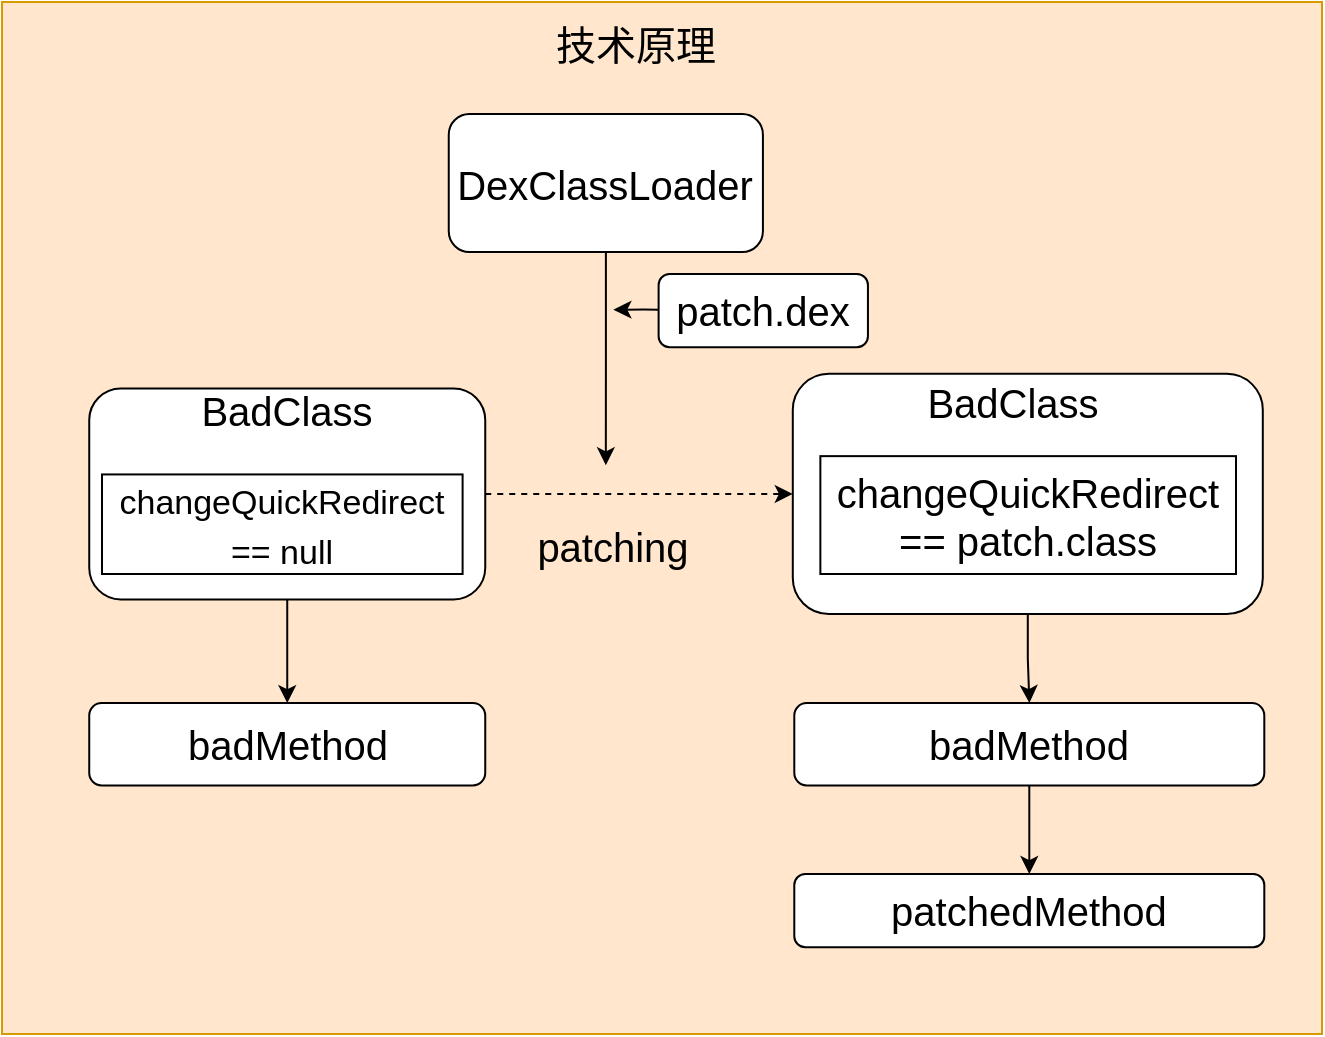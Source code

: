 <mxfile version="21.6.8" type="github">
  <diagram name="第 1 页" id="JCBjkCLGv-mGn7cTgzja">
    <mxGraphModel dx="1363" dy="871" grid="1" gridSize="10" guides="1" tooltips="1" connect="1" arrows="1" fold="1" page="1" pageScale="1" pageWidth="827" pageHeight="1169" math="0" shadow="0">
      <root>
        <mxCell id="0" />
        <mxCell id="1" parent="0" />
        <mxCell id="ZMctdt1gRGC9c0d_QTDr-33" value="" style="group" vertex="1" connectable="0" parent="1">
          <mxGeometry x="84" y="104" width="660" height="516" as="geometry" />
        </mxCell>
        <mxCell id="ZMctdt1gRGC9c0d_QTDr-28" value="" style="rounded=0;whiteSpace=wrap;html=1;fillColor=#ffe6cc;strokeColor=#d79b00;" vertex="1" parent="ZMctdt1gRGC9c0d_QTDr-33">
          <mxGeometry width="660" height="516" as="geometry" />
        </mxCell>
        <mxCell id="ZMctdt1gRGC9c0d_QTDr-30" value="技术原理" style="text;html=1;strokeColor=none;fillColor=none;align=center;verticalAlign=middle;whiteSpace=wrap;rounded=0;fontSize=20;" vertex="1" parent="ZMctdt1gRGC9c0d_QTDr-33">
          <mxGeometry x="260" y="6" width="114" height="30" as="geometry" />
        </mxCell>
        <mxCell id="ZMctdt1gRGC9c0d_QTDr-12" style="edgeStyle=orthogonalEdgeStyle;rounded=0;orthogonalLoop=1;jettySize=auto;html=1;" edge="1" parent="ZMctdt1gRGC9c0d_QTDr-33" source="ZMctdt1gRGC9c0d_QTDr-1">
          <mxGeometry relative="1" as="geometry">
            <mxPoint x="301.921" y="231.643" as="targetPoint" />
          </mxGeometry>
        </mxCell>
        <mxCell id="ZMctdt1gRGC9c0d_QTDr-1" value="DexClassLoader" style="rounded=1;whiteSpace=wrap;html=1;fontSize=20;" vertex="1" parent="ZMctdt1gRGC9c0d_QTDr-33">
          <mxGeometry x="223.38" y="56" width="157.08" height="69" as="geometry" />
        </mxCell>
        <mxCell id="ZMctdt1gRGC9c0d_QTDr-4" value="" style="rounded=1;whiteSpace=wrap;html=1;fontSize=20;" vertex="1" parent="ZMctdt1gRGC9c0d_QTDr-33">
          <mxGeometry x="43.62" y="193.2" width="198" height="105.52" as="geometry" />
        </mxCell>
        <mxCell id="ZMctdt1gRGC9c0d_QTDr-5" value="BadClass" style="text;html=1;strokeColor=none;fillColor=none;align=center;verticalAlign=middle;whiteSpace=wrap;rounded=0;fontSize=20;" vertex="1" parent="ZMctdt1gRGC9c0d_QTDr-33">
          <mxGeometry x="120.0" y="190.479" width="45.231" height="27.44" as="geometry" />
        </mxCell>
        <mxCell id="ZMctdt1gRGC9c0d_QTDr-7" value="&lt;font style=&quot;font-size: 17px;&quot;&gt;changeQuickRedirect == null&lt;/font&gt;" style="rounded=0;whiteSpace=wrap;html=1;fontSize=20;" vertex="1" parent="ZMctdt1gRGC9c0d_QTDr-33">
          <mxGeometry x="50" y="236.22" width="180.3" height="49.78" as="geometry" />
        </mxCell>
        <mxCell id="ZMctdt1gRGC9c0d_QTDr-8" value="" style="whiteSpace=wrap;html=1;rounded=1;" vertex="1" parent="ZMctdt1gRGC9c0d_QTDr-33">
          <mxGeometry x="395.4" y="185.91" width="235" height="120.09" as="geometry" />
        </mxCell>
        <mxCell id="ZMctdt1gRGC9c0d_QTDr-9" value="" style="edgeStyle=orthogonalEdgeStyle;rounded=0;orthogonalLoop=1;jettySize=auto;html=1;dashed=1;" edge="1" parent="ZMctdt1gRGC9c0d_QTDr-33" source="ZMctdt1gRGC9c0d_QTDr-4" target="ZMctdt1gRGC9c0d_QTDr-8">
          <mxGeometry relative="1" as="geometry" />
        </mxCell>
        <mxCell id="ZMctdt1gRGC9c0d_QTDr-10" value="BadClass" style="text;html=1;strokeColor=none;fillColor=none;align=center;verticalAlign=middle;whiteSpace=wrap;rounded=0;fontSize=20;" vertex="1" parent="ZMctdt1gRGC9c0d_QTDr-33">
          <mxGeometry x="483.084" y="185.909" width="45.231" height="27.44" as="geometry" />
        </mxCell>
        <mxCell id="ZMctdt1gRGC9c0d_QTDr-11" value="changeQuickRedirect == patch.class" style="rounded=0;whiteSpace=wrap;html=1;fontSize=20;" vertex="1" parent="ZMctdt1gRGC9c0d_QTDr-33">
          <mxGeometry x="409.18" y="227.07" width="207.82" height="58.93" as="geometry" />
        </mxCell>
        <mxCell id="ZMctdt1gRGC9c0d_QTDr-17" value="" style="edgeStyle=orthogonalEdgeStyle;rounded=0;orthogonalLoop=1;jettySize=auto;html=1;" edge="1" parent="ZMctdt1gRGC9c0d_QTDr-33">
          <mxGeometry relative="1" as="geometry">
            <mxPoint x="328.306" y="153.833" as="sourcePoint" />
            <mxPoint x="305.69" y="153.833" as="targetPoint" />
            <Array as="points">
              <mxPoint x="320.767" y="153.833" />
              <mxPoint x="320.767" y="153.833" />
            </Array>
          </mxGeometry>
        </mxCell>
        <mxCell id="ZMctdt1gRGC9c0d_QTDr-14" value="patch.dex" style="rounded=1;whiteSpace=wrap;html=1;fontSize=20;" vertex="1" parent="ZMctdt1gRGC9c0d_QTDr-33">
          <mxGeometry x="328.31" y="136" width="104.66" height="36.59" as="geometry" />
        </mxCell>
        <mxCell id="ZMctdt1gRGC9c0d_QTDr-18" value="patching" style="text;html=1;strokeColor=none;fillColor=none;align=center;verticalAlign=middle;whiteSpace=wrap;rounded=0;fontSize=20;" vertex="1" parent="ZMctdt1gRGC9c0d_QTDr-33">
          <mxGeometry x="283.075" y="258.563" width="45.231" height="27.44" as="geometry" />
        </mxCell>
        <mxCell id="ZMctdt1gRGC9c0d_QTDr-19" value="badMethod" style="rounded=1;whiteSpace=wrap;html=1;fontSize=20;" vertex="1" parent="ZMctdt1gRGC9c0d_QTDr-33">
          <mxGeometry x="43.619" y="350.552" width="198" height="41.161" as="geometry" />
        </mxCell>
        <mxCell id="ZMctdt1gRGC9c0d_QTDr-20" value="" style="edgeStyle=orthogonalEdgeStyle;rounded=0;orthogonalLoop=1;jettySize=auto;html=1;" edge="1" parent="ZMctdt1gRGC9c0d_QTDr-33" source="ZMctdt1gRGC9c0d_QTDr-4" target="ZMctdt1gRGC9c0d_QTDr-19">
          <mxGeometry relative="1" as="geometry" />
        </mxCell>
        <mxCell id="ZMctdt1gRGC9c0d_QTDr-22" value="badMethod" style="whiteSpace=wrap;html=1;rounded=1;fontSize=20;" vertex="1" parent="ZMctdt1gRGC9c0d_QTDr-33">
          <mxGeometry x="396.15" y="350.55" width="235" height="41.16" as="geometry" />
        </mxCell>
        <mxCell id="ZMctdt1gRGC9c0d_QTDr-23" value="" style="edgeStyle=orthogonalEdgeStyle;rounded=0;orthogonalLoop=1;jettySize=auto;html=1;" edge="1" parent="ZMctdt1gRGC9c0d_QTDr-33" source="ZMctdt1gRGC9c0d_QTDr-8" target="ZMctdt1gRGC9c0d_QTDr-22">
          <mxGeometry relative="1" as="geometry" />
        </mxCell>
        <mxCell id="ZMctdt1gRGC9c0d_QTDr-24" value="patchedMethod" style="whiteSpace=wrap;html=1;rounded=1;fontSize=20;" vertex="1" parent="ZMctdt1gRGC9c0d_QTDr-33">
          <mxGeometry x="396.152" y="436.003" width="235" height="36.587" as="geometry" />
        </mxCell>
        <mxCell id="ZMctdt1gRGC9c0d_QTDr-25" value="" style="edgeStyle=orthogonalEdgeStyle;rounded=0;orthogonalLoop=1;jettySize=auto;html=1;" edge="1" parent="ZMctdt1gRGC9c0d_QTDr-33" source="ZMctdt1gRGC9c0d_QTDr-22" target="ZMctdt1gRGC9c0d_QTDr-24">
          <mxGeometry relative="1" as="geometry" />
        </mxCell>
      </root>
    </mxGraphModel>
  </diagram>
</mxfile>
